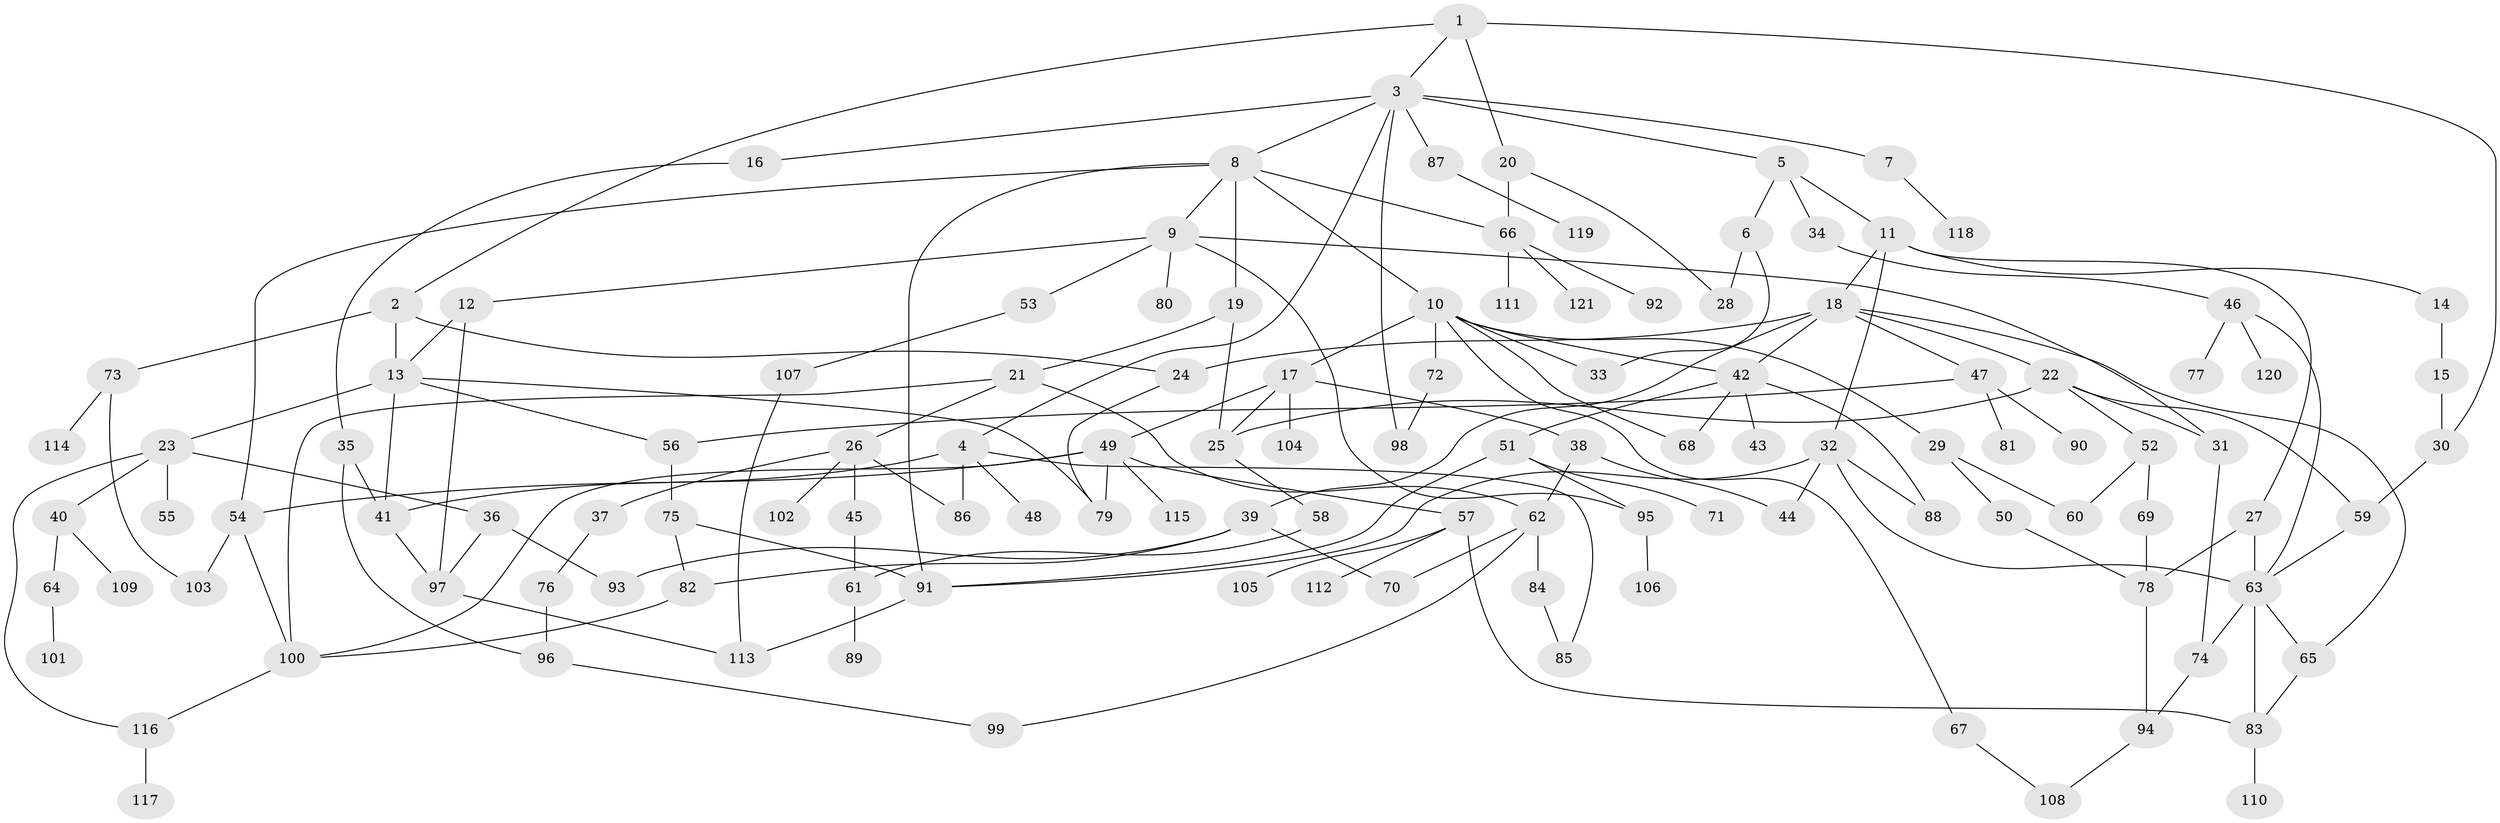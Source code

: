 // coarse degree distribution, {5: 0.08, 10: 0.013333333333333334, 7: 0.08, 3: 0.16, 1: 0.25333333333333335, 8: 0.013333333333333334, 6: 0.06666666666666667, 2: 0.18666666666666668, 4: 0.13333333333333333, 9: 0.013333333333333334}
// Generated by graph-tools (version 1.1) at 2025/41/03/06/25 10:41:29]
// undirected, 121 vertices, 175 edges
graph export_dot {
graph [start="1"]
  node [color=gray90,style=filled];
  1;
  2;
  3;
  4;
  5;
  6;
  7;
  8;
  9;
  10;
  11;
  12;
  13;
  14;
  15;
  16;
  17;
  18;
  19;
  20;
  21;
  22;
  23;
  24;
  25;
  26;
  27;
  28;
  29;
  30;
  31;
  32;
  33;
  34;
  35;
  36;
  37;
  38;
  39;
  40;
  41;
  42;
  43;
  44;
  45;
  46;
  47;
  48;
  49;
  50;
  51;
  52;
  53;
  54;
  55;
  56;
  57;
  58;
  59;
  60;
  61;
  62;
  63;
  64;
  65;
  66;
  67;
  68;
  69;
  70;
  71;
  72;
  73;
  74;
  75;
  76;
  77;
  78;
  79;
  80;
  81;
  82;
  83;
  84;
  85;
  86;
  87;
  88;
  89;
  90;
  91;
  92;
  93;
  94;
  95;
  96;
  97;
  98;
  99;
  100;
  101;
  102;
  103;
  104;
  105;
  106;
  107;
  108;
  109;
  110;
  111;
  112;
  113;
  114;
  115;
  116;
  117;
  118;
  119;
  120;
  121;
  1 -- 2;
  1 -- 3;
  1 -- 20;
  1 -- 30;
  2 -- 13;
  2 -- 73;
  2 -- 24;
  3 -- 4;
  3 -- 5;
  3 -- 7;
  3 -- 8;
  3 -- 16;
  3 -- 87;
  3 -- 98;
  4 -- 48;
  4 -- 86;
  4 -- 85;
  4 -- 41;
  5 -- 6;
  5 -- 11;
  5 -- 34;
  6 -- 28;
  6 -- 33;
  7 -- 118;
  8 -- 9;
  8 -- 10;
  8 -- 19;
  8 -- 66;
  8 -- 91;
  8 -- 54;
  9 -- 12;
  9 -- 53;
  9 -- 80;
  9 -- 95;
  9 -- 31;
  10 -- 17;
  10 -- 29;
  10 -- 33;
  10 -- 67;
  10 -- 72;
  10 -- 42;
  10 -- 68;
  11 -- 14;
  11 -- 18;
  11 -- 27;
  11 -- 32;
  12 -- 97;
  12 -- 13;
  13 -- 23;
  13 -- 56;
  13 -- 41;
  13 -- 79;
  14 -- 15;
  15 -- 30;
  16 -- 35;
  17 -- 38;
  17 -- 49;
  17 -- 104;
  17 -- 25;
  18 -- 22;
  18 -- 24;
  18 -- 39;
  18 -- 42;
  18 -- 47;
  18 -- 65;
  19 -- 21;
  19 -- 25;
  20 -- 66;
  20 -- 28;
  21 -- 26;
  21 -- 62;
  21 -- 100;
  22 -- 31;
  22 -- 52;
  22 -- 25;
  22 -- 59;
  23 -- 36;
  23 -- 40;
  23 -- 55;
  23 -- 116;
  24 -- 79;
  25 -- 58;
  26 -- 37;
  26 -- 45;
  26 -- 102;
  26 -- 86;
  27 -- 78;
  27 -- 63;
  29 -- 50;
  29 -- 60;
  30 -- 59;
  31 -- 74;
  32 -- 88;
  32 -- 91;
  32 -- 63;
  32 -- 44;
  34 -- 46;
  35 -- 41;
  35 -- 96;
  36 -- 93;
  36 -- 97;
  37 -- 76;
  38 -- 44;
  38 -- 62;
  39 -- 82;
  39 -- 93;
  39 -- 70;
  40 -- 64;
  40 -- 109;
  41 -- 97;
  42 -- 43;
  42 -- 51;
  42 -- 68;
  42 -- 88;
  45 -- 61;
  46 -- 63;
  46 -- 77;
  46 -- 120;
  47 -- 81;
  47 -- 90;
  47 -- 56;
  49 -- 54;
  49 -- 57;
  49 -- 100;
  49 -- 115;
  49 -- 79;
  50 -- 78;
  51 -- 71;
  51 -- 95;
  51 -- 91;
  52 -- 60;
  52 -- 69;
  53 -- 107;
  54 -- 103;
  54 -- 100;
  56 -- 75;
  57 -- 105;
  57 -- 112;
  57 -- 83;
  58 -- 61;
  59 -- 63;
  61 -- 89;
  62 -- 70;
  62 -- 84;
  62 -- 99;
  63 -- 74;
  63 -- 83;
  63 -- 65;
  64 -- 101;
  65 -- 83;
  66 -- 92;
  66 -- 111;
  66 -- 121;
  67 -- 108;
  69 -- 78;
  72 -- 98;
  73 -- 114;
  73 -- 103;
  74 -- 94;
  75 -- 91;
  75 -- 82;
  76 -- 96;
  78 -- 94;
  82 -- 100;
  83 -- 110;
  84 -- 85;
  87 -- 119;
  91 -- 113;
  94 -- 108;
  95 -- 106;
  96 -- 99;
  97 -- 113;
  100 -- 116;
  107 -- 113;
  116 -- 117;
}
